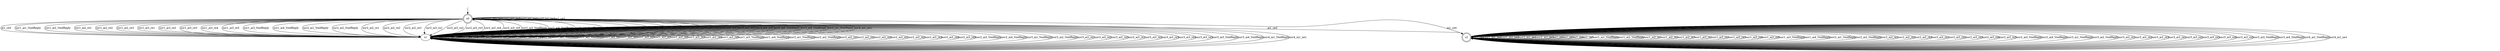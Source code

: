 digraph T {
s0 [label="s0", shape=doublecircle];
s1 [label="s1"];
s2 [label="s2", shape=doublecircle];
s0 -> s0 [label="ai1_ce1"];
s0 -> s0 [label="usr1_ni1_ne1"];
s0 -> s0 [label="usr1_ni1_ne2"];
s0 -> s0 [label="usr2_ni1_ne1"];
s0 -> s0 [label="usr2_ni1_ne2"];
s0 -> s0 [label="ai1_ce2"];
s0 -> s2 [label="ai1_ce3"];
s0 -> s2 [label="ai1_ce4"];
s0 -> s1 [label="ai1_ce5"];
s0 -> s1 [label="usr1_ai1_VoidReply"];
s0 -> s1 [label="usr1_ai2_VoidReply"];
s0 -> s1 [label="usr1_ai2_re1"];
s0 -> s1 [label="usr1_ai2_re2"];
s0 -> s1 [label="usr1_ai2_re3"];
s0 -> s1 [label="usr1_ai3_re1"];
s0 -> s1 [label="usr1_ai3_re2"];
s0 -> s1 [label="usr1_ai3_re3"];
s0 -> s1 [label="usr1_ai3_re4"];
s0 -> s1 [label="usr1_ai3_re5"];
s0 -> s1 [label="usr1_ai3_VoidReply"];
s0 -> s1 [label="usr1_ai4_VoidReply"];
s0 -> s1 [label="usr2_ai1_VoidReply"];
s0 -> s1 [label="usr2_ai2_VoidReply"];
s0 -> s1 [label="usr2_ai2_re1"];
s0 -> s1 [label="usr2_ai2_re2"];
s0 -> s1 [label="usr2_ai2_re3"];
s0 -> s1 [label="usr2_ai3_re1"];
s0 -> s1 [label="usr2_ai3_re2"];
s0 -> s1 [label="usr2_ai3_re3"];
s0 -> s1 [label="usr2_ai3_re4"];
s0 -> s1 [label="usr2_ai3_re5"];
s0 -> s1 [label="usr2_ai3_VoidReply"];
s0 -> s1 [label="usr2_ai4_VoidReply"];
s0 -> s1 [label="usr3_ai1_VoidReply"];
s0 -> s1 [label="usr3_ai2_VoidReply"];
s0 -> s1 [label="usr3_ai2_re1"];
s0 -> s1 [label="usr3_ai2_re2"];
s0 -> s1 [label="usr3_ai2_re3"];
s0 -> s1 [label="usr3_ai3_re1"];
s0 -> s1 [label="usr3_ai3_re2"];
s0 -> s1 [label="usr3_ai3_re3"];
s0 -> s1 [label="usr3_ai3_re4"];
s0 -> s1 [label="usr3_ai3_re5"];
s0 -> s1 [label="usr3_ai3_VoidReply"];
s0 -> s1 [label="usr3_ai4_VoidReply"];
s0 -> s1 [label="usr4_ai1_VoidReply"];
s0 -> s1 [label="usr4_ni1_ne1"];
s1 -> s1 [label="ai1_ce1"];
s1 -> s1 [label="usr1_ni1_ne1"];
s1 -> s1 [label="usr1_ni1_ne2"];
s1 -> s1 [label="usr2_ni1_ne1"];
s1 -> s1 [label="usr2_ni1_ne2"];
s1 -> s1 [label="ai1_ce2"];
s1 -> s1 [label="ai1_ce3"];
s1 -> s1 [label="ai1_ce4"];
s1 -> s1 [label="ai1_ce5"];
s1 -> s1 [label="usr1_ai1_VoidReply"];
s1 -> s1 [label="usr1_ai2_VoidReply"];
s1 -> s1 [label="usr1_ai2_re1"];
s1 -> s1 [label="usr1_ai2_re2"];
s1 -> s1 [label="usr1_ai2_re3"];
s1 -> s1 [label="usr1_ai3_re1"];
s1 -> s1 [label="usr1_ai3_re2"];
s1 -> s1 [label="usr1_ai3_re3"];
s1 -> s1 [label="usr1_ai3_re4"];
s1 -> s1 [label="usr1_ai3_re5"];
s1 -> s1 [label="usr1_ai3_VoidReply"];
s1 -> s1 [label="usr1_ai4_VoidReply"];
s1 -> s1 [label="usr2_ai1_VoidReply"];
s1 -> s1 [label="usr2_ai2_VoidReply"];
s1 -> s1 [label="usr2_ai2_re1"];
s1 -> s1 [label="usr2_ai2_re2"];
s1 -> s1 [label="usr2_ai2_re3"];
s1 -> s1 [label="usr2_ai3_re1"];
s1 -> s1 [label="usr2_ai3_re2"];
s1 -> s1 [label="usr2_ai3_re3"];
s1 -> s1 [label="usr2_ai3_re4"];
s1 -> s1 [label="usr2_ai3_re5"];
s1 -> s1 [label="usr2_ai3_VoidReply"];
s1 -> s1 [label="usr2_ai4_VoidReply"];
s1 -> s1 [label="usr3_ai1_VoidReply"];
s1 -> s1 [label="usr3_ai2_VoidReply"];
s1 -> s1 [label="usr3_ai2_re1"];
s1 -> s1 [label="usr3_ai2_re2"];
s1 -> s1 [label="usr3_ai2_re3"];
s1 -> s1 [label="usr3_ai3_re1"];
s1 -> s1 [label="usr3_ai3_re2"];
s1 -> s1 [label="usr3_ai3_re3"];
s1 -> s1 [label="usr3_ai3_re4"];
s1 -> s1 [label="usr3_ai3_re5"];
s1 -> s1 [label="usr3_ai3_VoidReply"];
s1 -> s1 [label="usr3_ai4_VoidReply"];
s1 -> s1 [label="usr4_ai1_VoidReply"];
s1 -> s1 [label="usr4_ni1_ne1"];
s2 -> s2 [label="ai1_ce1"];
s2 -> s2 [label="usr1_ni1_ne1"];
s2 -> s2 [label="usr1_ni1_ne2"];
s2 -> s2 [label="usr2_ni1_ne1"];
s2 -> s2 [label="usr2_ni1_ne2"];
s2 -> s2 [label="ai1_ce2"];
s2 -> s2 [label="ai1_ce3"];
s2 -> s2 [label="ai1_ce4"];
s2 -> s2 [label="ai1_ce5"];
s2 -> s2 [label="usr1_ai1_VoidReply"];
s2 -> s2 [label="usr1_ai2_VoidReply"];
s2 -> s2 [label="usr1_ai2_re1"];
s2 -> s2 [label="usr1_ai2_re2"];
s2 -> s2 [label="usr1_ai2_re3"];
s2 -> s2 [label="usr1_ai3_re1"];
s2 -> s2 [label="usr1_ai3_re2"];
s2 -> s2 [label="usr1_ai3_re3"];
s2 -> s2 [label="usr1_ai3_re4"];
s2 -> s2 [label="usr1_ai3_re5"];
s2 -> s2 [label="usr1_ai3_VoidReply"];
s2 -> s2 [label="usr1_ai4_VoidReply"];
s2 -> s2 [label="usr2_ai1_VoidReply"];
s2 -> s2 [label="usr2_ai2_VoidReply"];
s2 -> s2 [label="usr2_ai2_re1"];
s2 -> s2 [label="usr2_ai2_re2"];
s2 -> s2 [label="usr2_ai2_re3"];
s2 -> s2 [label="usr2_ai3_re1"];
s2 -> s2 [label="usr2_ai3_re2"];
s2 -> s2 [label="usr2_ai3_re3"];
s2 -> s2 [label="usr2_ai3_re4"];
s2 -> s2 [label="usr2_ai3_re5"];
s2 -> s2 [label="usr2_ai3_VoidReply"];
s2 -> s2 [label="usr2_ai4_VoidReply"];
s2 -> s2 [label="usr3_ai1_VoidReply"];
s2 -> s2 [label="usr3_ai2_VoidReply"];
s2 -> s2 [label="usr3_ai2_re1"];
s2 -> s2 [label="usr3_ai2_re2"];
s2 -> s2 [label="usr3_ai2_re3"];
s2 -> s2 [label="usr3_ai3_re1"];
s2 -> s2 [label="usr3_ai3_re2"];
s2 -> s2 [label="usr3_ai3_re3"];
s2 -> s2 [label="usr3_ai3_re4"];
s2 -> s2 [label="usr3_ai3_re5"];
s2 -> s2 [label="usr3_ai3_VoidReply"];
s2 -> s2 [label="usr3_ai4_VoidReply"];
s2 -> s2 [label="usr4_ai1_VoidReply"];
s2 -> s2 [label="usr4_ni1_ne1"];
__start0 [shape=none, label=""];
__start0 -> s0 [label=""];
}
